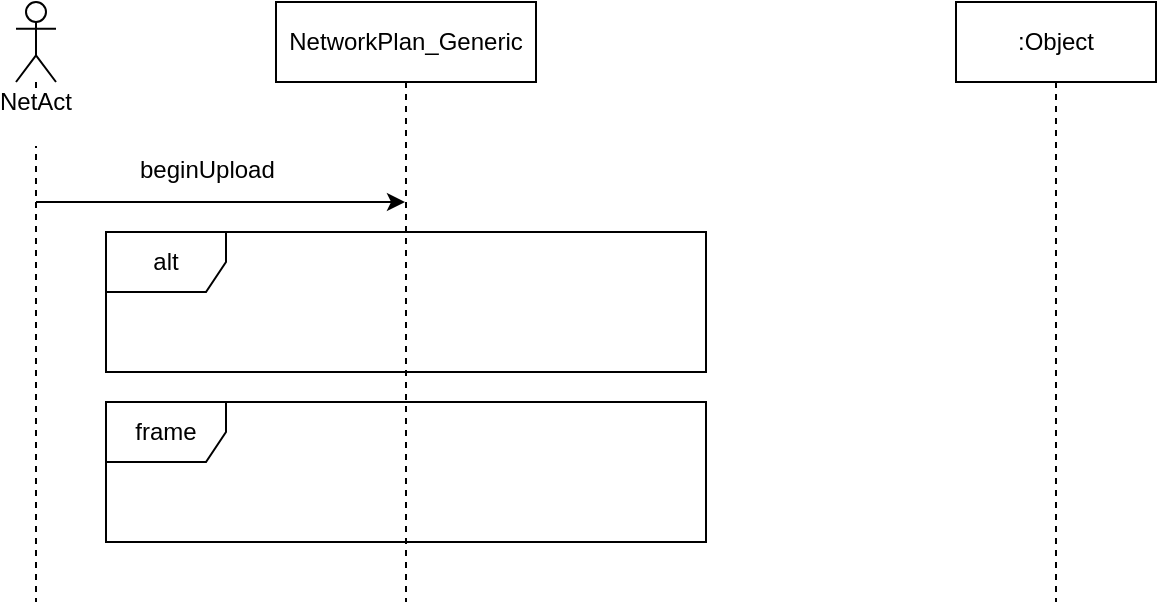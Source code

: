 <mxfile version="12.8.5" type="github">
  <diagram id="-OH3jiOoGUKF4-Y2jC9f" name="Page-1">
    <mxGraphModel dx="782" dy="713" grid="1" gridSize="10" guides="1" tooltips="1" connect="1" arrows="1" fold="1" page="1" pageScale="1" pageWidth="1654" pageHeight="1169" math="0" shadow="0">
      <root>
        <mxCell id="0" />
        <mxCell id="1" parent="0" />
        <mxCell id="KHP-ejmdHy4gok-QVi7Y-1" value="NetworkPlan_Generic" style="shape=umlLifeline;perimeter=lifelinePerimeter;whiteSpace=wrap;html=1;container=1;collapsible=0;recursiveResize=0;outlineConnect=0;" vertex="1" parent="1">
          <mxGeometry x="280" y="180" width="130" height="300" as="geometry" />
        </mxCell>
        <mxCell id="KHP-ejmdHy4gok-QVi7Y-3" value=":Object" style="shape=umlLifeline;perimeter=lifelinePerimeter;whiteSpace=wrap;html=1;container=1;collapsible=0;recursiveResize=0;outlineConnect=0;" vertex="1" parent="1">
          <mxGeometry x="620" y="180" width="100" height="300" as="geometry" />
        </mxCell>
        <mxCell id="KHP-ejmdHy4gok-QVi7Y-5" style="edgeStyle=orthogonalEdgeStyle;rounded=0;orthogonalLoop=1;jettySize=auto;html=1;" edge="1" parent="1" source="KHP-ejmdHy4gok-QVi7Y-4" target="KHP-ejmdHy4gok-QVi7Y-1">
          <mxGeometry relative="1" as="geometry">
            <Array as="points">
              <mxPoint x="260" y="280" />
              <mxPoint x="260" y="280" />
            </Array>
          </mxGeometry>
        </mxCell>
        <mxCell id="KHP-ejmdHy4gok-QVi7Y-4" value="&lt;div&gt;NetAct&lt;/div&gt;&lt;div&gt;&lt;br&gt;&lt;/div&gt;" style="shape=umlLifeline;participant=umlActor;perimeter=lifelinePerimeter;whiteSpace=wrap;html=1;container=1;collapsible=0;recursiveResize=0;verticalAlign=top;spacingTop=36;labelBackgroundColor=#ffffff;outlineConnect=0;" vertex="1" parent="1">
          <mxGeometry x="150" y="180" width="20" height="300" as="geometry" />
        </mxCell>
        <mxCell id="KHP-ejmdHy4gok-QVi7Y-6" value="beginUpload" style="text;html=1;" vertex="1" parent="1">
          <mxGeometry x="210" y="250" width="100" height="30" as="geometry" />
        </mxCell>
        <mxCell id="KHP-ejmdHy4gok-QVi7Y-11" value="alt" style="shape=umlFrame;whiteSpace=wrap;html=1;" vertex="1" parent="1">
          <mxGeometry x="195" y="295" width="300" height="70" as="geometry" />
        </mxCell>
        <mxCell id="KHP-ejmdHy4gok-QVi7Y-12" value="frame" style="shape=umlFrame;whiteSpace=wrap;html=1;" vertex="1" parent="1">
          <mxGeometry x="195" y="380" width="300" height="70" as="geometry" />
        </mxCell>
      </root>
    </mxGraphModel>
  </diagram>
</mxfile>

